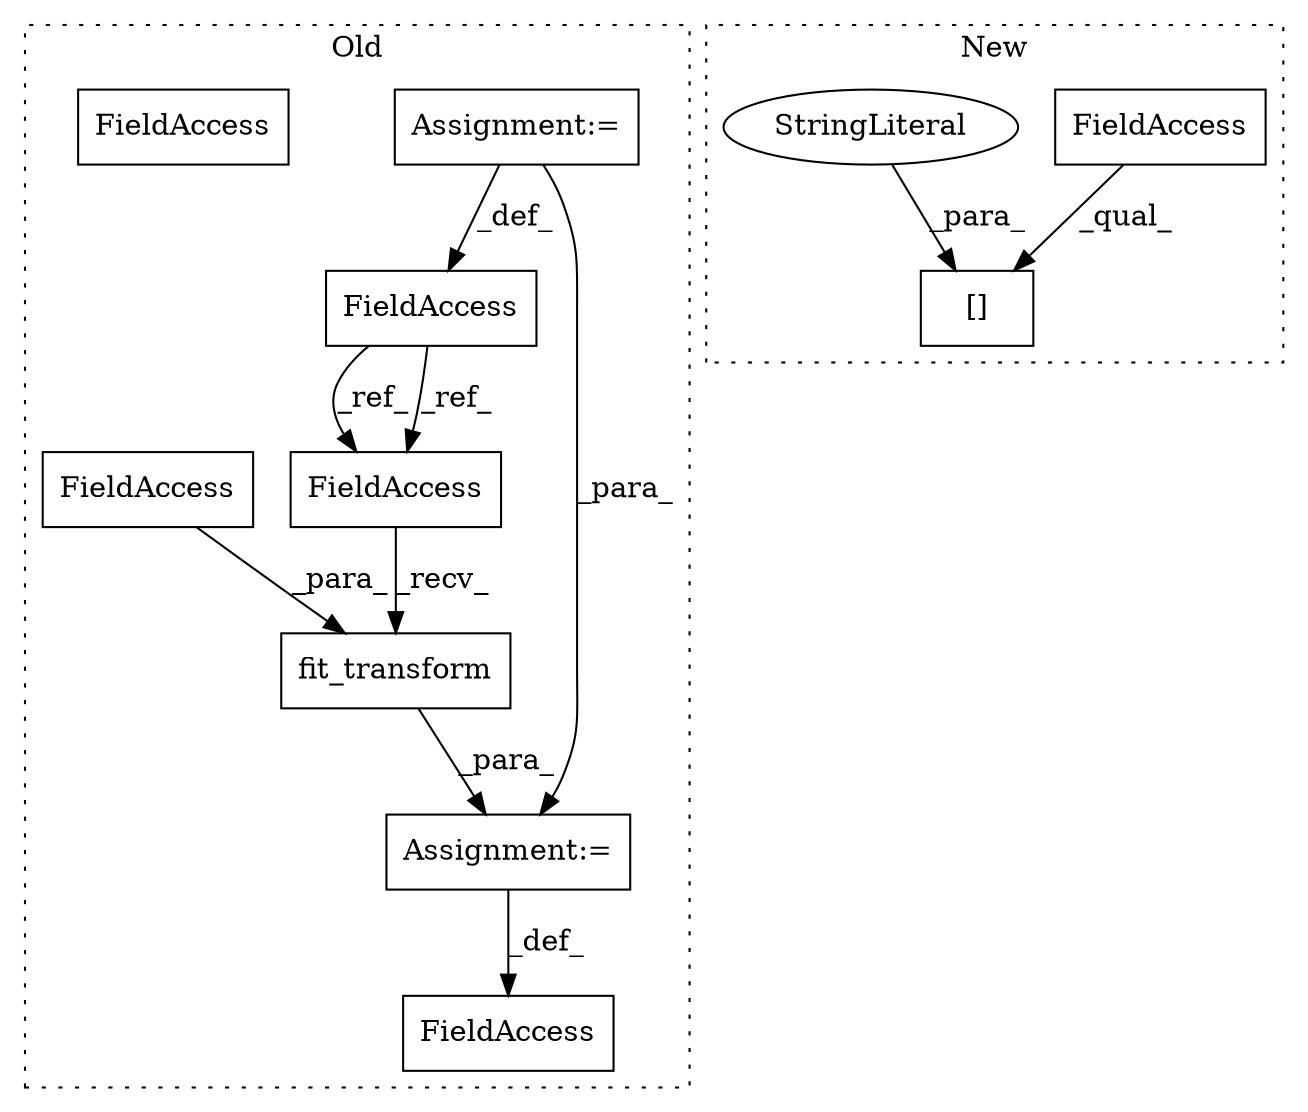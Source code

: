 digraph G {
subgraph cluster0 {
1 [label="fit_transform" a="32" s="1079,1104" l="14,1" shape="box"];
3 [label="Assignment:=" a="7" s="1071" l="1" shape="box"];
5 [label="Assignment:=" a="7" s="1035" l="1" shape="box"];
6 [label="FieldAccess" a="22" s="1060" l="11" shape="box"];
7 [label="FieldAccess" a="22" s="1029" l="6" shape="box"];
8 [label="FieldAccess" a="22" s="1072" l="6" shape="box"];
10 [label="FieldAccess" a="22" s="1093" l="11" shape="box"];
11 [label="FieldAccess" a="22" s="1072" l="6" shape="box"];
label = "Old";
style="dotted";
}
subgraph cluster1 {
2 [label="[]" a="2" s="479,510" l="20,1" shape="box"];
4 [label="FieldAccess" a="22" s="479" l="19" shape="box"];
9 [label="StringLiteral" a="45" s="499" l="11" shape="ellipse"];
label = "New";
style="dotted";
}
1 -> 3 [label="_para_"];
3 -> 6 [label="_def_"];
4 -> 2 [label="_qual_"];
5 -> 7 [label="_def_"];
5 -> 3 [label="_para_"];
7 -> 11 [label="_ref_"];
7 -> 11 [label="_ref_"];
9 -> 2 [label="_para_"];
10 -> 1 [label="_para_"];
11 -> 1 [label="_recv_"];
}
